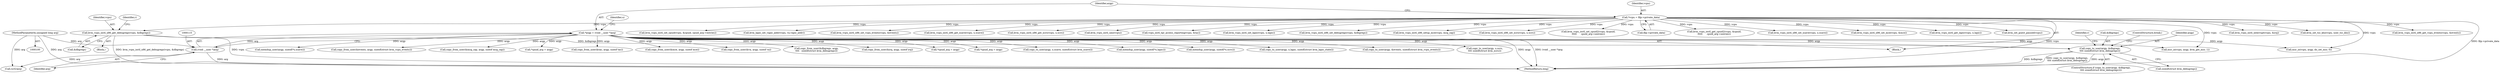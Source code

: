 digraph "0_linux_fda4e2e85589191b123d31cdc21fd33ee70f50fd_3@pointer" {
"1000555" [label="(Call,copy_to_user(argp, &dbgregs,\n\t\t\t\t sizeof(struct kvm_debugregs)))"];
"1000112" [label="(Call,*argp = (void __user *)arg)"];
"1000114" [label="(Call,(void __user *)arg)"];
"1000103" [label="(MethodParameterIn,unsigned long arg)"];
"1000546" [label="(Call,kvm_vcpu_ioctl_x86_get_debugregs(vcpu, &dbgregs))"];
"1000106" [label="(Call,*vcpu = filp->private_data)"];
"1000655" [label="(Call,kvm_vcpu_ioctl_x86_set_xsave(vcpu, u.xsave))"];
"1000554" [label="(ControlStructure,if (copy_to_user(argp, &dbgregs,\n\t\t\t\t sizeof(struct kvm_debugregs))))"];
"1000547" [label="(Identifier,vcpu)"];
"1000493" [label="(Call,kvm_vcpu_ioctl_x86_set_mce(vcpu, &mce))"];
"1000121" [label="(Identifier,u)"];
"1000484" [label="(Call,copy_from_user(&mce, argp, sizeof mce))"];
"1000440" [label="(Call,copy_from_user(&va, argp, sizeof va))"];
"1000161" [label="(Call,kvm_vcpu_ioctl_get_lapic(vcpu, u.lapic))"];
"1000779" [label="(Call,kvm_set_guest_paused(vcpu))"];
"1000574" [label="(Call,copy_from_user(&dbgregs, argp,\n\t\t\t\t   sizeof(struct kvm_debugregs)))"];
"1000559" [label="(Call,sizeof(struct kvm_debugregs))"];
"1000237" [label="(Call,copy_from_user(&irq, argp, sizeof irq))"];
"1000261" [label="(Call,*cpuid_arg = argp)"];
"1000246" [label="(Call,kvm_vcpu_ioctl_interrupt(vcpu, &irq))"];
"1000563" [label="(Identifier,r)"];
"1000544" [label="(Block,)"];
"1000758" [label="(Call,kvm_set_tsc_khz(vcpu, user_tsc_khz))"];
"1000112" [label="(Call,*argp = (void __user *)arg)"];
"1000107" [label="(Identifier,vcpu)"];
"1000551" [label="(Identifier,r)"];
"1000501" [label="(Call,kvm_vcpu_ioctl_x86_get_vcpu_events(vcpu, &events))"];
"1000108" [label="(Call,filp->private_data)"];
"1000113" [label="(Identifier,argp)"];
"1000279" [label="(Call,kvm_vcpu_ioctl_set_cpuid(vcpu, &cpuid, cpuid_arg->entries))"];
"1000555" [label="(Call,copy_to_user(argp, &dbgregs,\n\t\t\t\t sizeof(struct kvm_debugregs)))"];
"1000449" [label="(Call,kvm_lapic_set_vapic_addr(vcpu, va.vapic_addr))"];
"1000290" [label="(Call,*cpuid_arg = argp)"];
"1000375" [label="(Call,msr_io(vcpu, argp, do_set_msr, 0))"];
"1000546" [label="(Call,kvm_vcpu_ioctl_x86_get_debugregs(vcpu, &dbgregs))"];
"1000743" [label="(Call,(u32)arg)"];
"1000538" [label="(Call,kvm_vcpu_ioctl_x86_set_vcpu_events(vcpu, &events))"];
"1000608" [label="(Call,kvm_vcpu_ioctl_x86_get_xsave(vcpu, u.xsave))"];
"1000681" [label="(Call,kvm_vcpu_ioctl_x86_get_xcrs(vcpu, u.xcrs))"];
"1000114" [label="(Call,(void __user *)arg)"];
"1000106" [label="(Call,*vcpu = filp->private_data)"];
"1000618" [label="(Call,copy_to_user(argp, u.xsave, sizeof(struct kvm_xsave)))"];
"1000548" [label="(Call,&dbgregs)"];
"1000255" [label="(Call,kvm_vcpu_ioctl_nmi(vcpu))"];
"1000103" [label="(MethodParameterIn,unsigned long arg)"];
"1000204" [label="(Call,memdup_user(argp, sizeof(*u.lapic)))"];
"1000709" [label="(Call,memdup_user(argp, sizeof(*u.xcrs)))"];
"1000398" [label="(Call,vcpu_ioctl_tpr_access_reporting(vcpu, &tac))"];
"1000557" [label="(Call,&dbgregs)"];
"1000174" [label="(Call,copy_to_user(argp, u.lapic, sizeof(struct kvm_lapic_state)))"];
"1000561" [label="(ControlStructure,break;)"];
"1000510" [label="(Call,copy_to_user(argp, &events, sizeof(struct kvm_vcpu_events)))"];
"1000116" [label="(Identifier,arg)"];
"1000223" [label="(Call,kvm_vcpu_ioctl_set_lapic(vcpu, u.lapic))"];
"1000583" [label="(Call,kvm_vcpu_ioctl_x86_set_debugregs(vcpu, &dbgregs))"];
"1000794" [label="(MethodReturn,long)"];
"1000472" [label="(Call,kvm_vcpu_ioctl_x86_setup_mce(vcpu, mcg_cap))"];
"1000728" [label="(Call,kvm_vcpu_ioctl_x86_set_xcrs(vcpu, u.xcrs))"];
"1000104" [label="(Block,)"];
"1000691" [label="(Call,copy_to_user(argp, u.xcrs,\n\t\t\t\t sizeof(struct kvm_xcrs)))"];
"1000556" [label="(Identifier,argp)"];
"1000636" [label="(Call,memdup_user(argp, sizeof(*u.xsave)))"];
"1000366" [label="(Call,msr_io(vcpu, argp, kvm_get_msr, 1))"];
"1000308" [label="(Call,kvm_vcpu_ioctl_set_cpuid2(vcpu, &cpuid,\n\t\t\t\t\t      cpuid_arg->entries))"];
"1000529" [label="(Call,copy_from_user(&events, argp, sizeof(struct kvm_vcpu_events)))"];
"1000463" [label="(Call,copy_from_user(&mcg_cap, argp, sizeof mcg_cap))"];
"1000337" [label="(Call,kvm_vcpu_ioctl_get_cpuid2(vcpu, &cpuid,\n\t\t\t\t\t      cpuid_arg->entries))"];
"1000319" [label="(Call,*cpuid_arg = argp)"];
"1000389" [label="(Call,copy_from_user(&tac, argp, sizeof tac))"];
"1000555" -> "1000554"  [label="AST: "];
"1000555" -> "1000559"  [label="CFG: "];
"1000556" -> "1000555"  [label="AST: "];
"1000557" -> "1000555"  [label="AST: "];
"1000559" -> "1000555"  [label="AST: "];
"1000561" -> "1000555"  [label="CFG: "];
"1000563" -> "1000555"  [label="CFG: "];
"1000555" -> "1000794"  [label="DDG: &dbgregs"];
"1000555" -> "1000794"  [label="DDG: copy_to_user(argp, &dbgregs,\n\t\t\t\t sizeof(struct kvm_debugregs))"];
"1000555" -> "1000794"  [label="DDG: argp"];
"1000112" -> "1000555"  [label="DDG: argp"];
"1000546" -> "1000555"  [label="DDG: &dbgregs"];
"1000112" -> "1000104"  [label="AST: "];
"1000112" -> "1000114"  [label="CFG: "];
"1000113" -> "1000112"  [label="AST: "];
"1000114" -> "1000112"  [label="AST: "];
"1000121" -> "1000112"  [label="CFG: "];
"1000112" -> "1000794"  [label="DDG: (void __user *)arg"];
"1000112" -> "1000794"  [label="DDG: argp"];
"1000114" -> "1000112"  [label="DDG: arg"];
"1000112" -> "1000174"  [label="DDG: argp"];
"1000112" -> "1000204"  [label="DDG: argp"];
"1000112" -> "1000237"  [label="DDG: argp"];
"1000112" -> "1000261"  [label="DDG: argp"];
"1000112" -> "1000290"  [label="DDG: argp"];
"1000112" -> "1000319"  [label="DDG: argp"];
"1000112" -> "1000366"  [label="DDG: argp"];
"1000112" -> "1000375"  [label="DDG: argp"];
"1000112" -> "1000389"  [label="DDG: argp"];
"1000112" -> "1000440"  [label="DDG: argp"];
"1000112" -> "1000463"  [label="DDG: argp"];
"1000112" -> "1000484"  [label="DDG: argp"];
"1000112" -> "1000510"  [label="DDG: argp"];
"1000112" -> "1000529"  [label="DDG: argp"];
"1000112" -> "1000574"  [label="DDG: argp"];
"1000112" -> "1000618"  [label="DDG: argp"];
"1000112" -> "1000636"  [label="DDG: argp"];
"1000112" -> "1000691"  [label="DDG: argp"];
"1000112" -> "1000709"  [label="DDG: argp"];
"1000114" -> "1000116"  [label="CFG: "];
"1000115" -> "1000114"  [label="AST: "];
"1000116" -> "1000114"  [label="AST: "];
"1000114" -> "1000794"  [label="DDG: arg"];
"1000103" -> "1000114"  [label="DDG: arg"];
"1000114" -> "1000743"  [label="DDG: arg"];
"1000103" -> "1000100"  [label="AST: "];
"1000103" -> "1000794"  [label="DDG: arg"];
"1000103" -> "1000743"  [label="DDG: arg"];
"1000546" -> "1000544"  [label="AST: "];
"1000546" -> "1000548"  [label="CFG: "];
"1000547" -> "1000546"  [label="AST: "];
"1000548" -> "1000546"  [label="AST: "];
"1000551" -> "1000546"  [label="CFG: "];
"1000546" -> "1000794"  [label="DDG: kvm_vcpu_ioctl_x86_get_debugregs(vcpu, &dbgregs)"];
"1000546" -> "1000794"  [label="DDG: vcpu"];
"1000106" -> "1000546"  [label="DDG: vcpu"];
"1000106" -> "1000104"  [label="AST: "];
"1000106" -> "1000108"  [label="CFG: "];
"1000107" -> "1000106"  [label="AST: "];
"1000108" -> "1000106"  [label="AST: "];
"1000113" -> "1000106"  [label="CFG: "];
"1000106" -> "1000794"  [label="DDG: filp->private_data"];
"1000106" -> "1000794"  [label="DDG: vcpu"];
"1000106" -> "1000161"  [label="DDG: vcpu"];
"1000106" -> "1000223"  [label="DDG: vcpu"];
"1000106" -> "1000246"  [label="DDG: vcpu"];
"1000106" -> "1000255"  [label="DDG: vcpu"];
"1000106" -> "1000279"  [label="DDG: vcpu"];
"1000106" -> "1000308"  [label="DDG: vcpu"];
"1000106" -> "1000337"  [label="DDG: vcpu"];
"1000106" -> "1000366"  [label="DDG: vcpu"];
"1000106" -> "1000375"  [label="DDG: vcpu"];
"1000106" -> "1000398"  [label="DDG: vcpu"];
"1000106" -> "1000449"  [label="DDG: vcpu"];
"1000106" -> "1000472"  [label="DDG: vcpu"];
"1000106" -> "1000493"  [label="DDG: vcpu"];
"1000106" -> "1000501"  [label="DDG: vcpu"];
"1000106" -> "1000538"  [label="DDG: vcpu"];
"1000106" -> "1000583"  [label="DDG: vcpu"];
"1000106" -> "1000608"  [label="DDG: vcpu"];
"1000106" -> "1000655"  [label="DDG: vcpu"];
"1000106" -> "1000681"  [label="DDG: vcpu"];
"1000106" -> "1000728"  [label="DDG: vcpu"];
"1000106" -> "1000758"  [label="DDG: vcpu"];
"1000106" -> "1000779"  [label="DDG: vcpu"];
}
